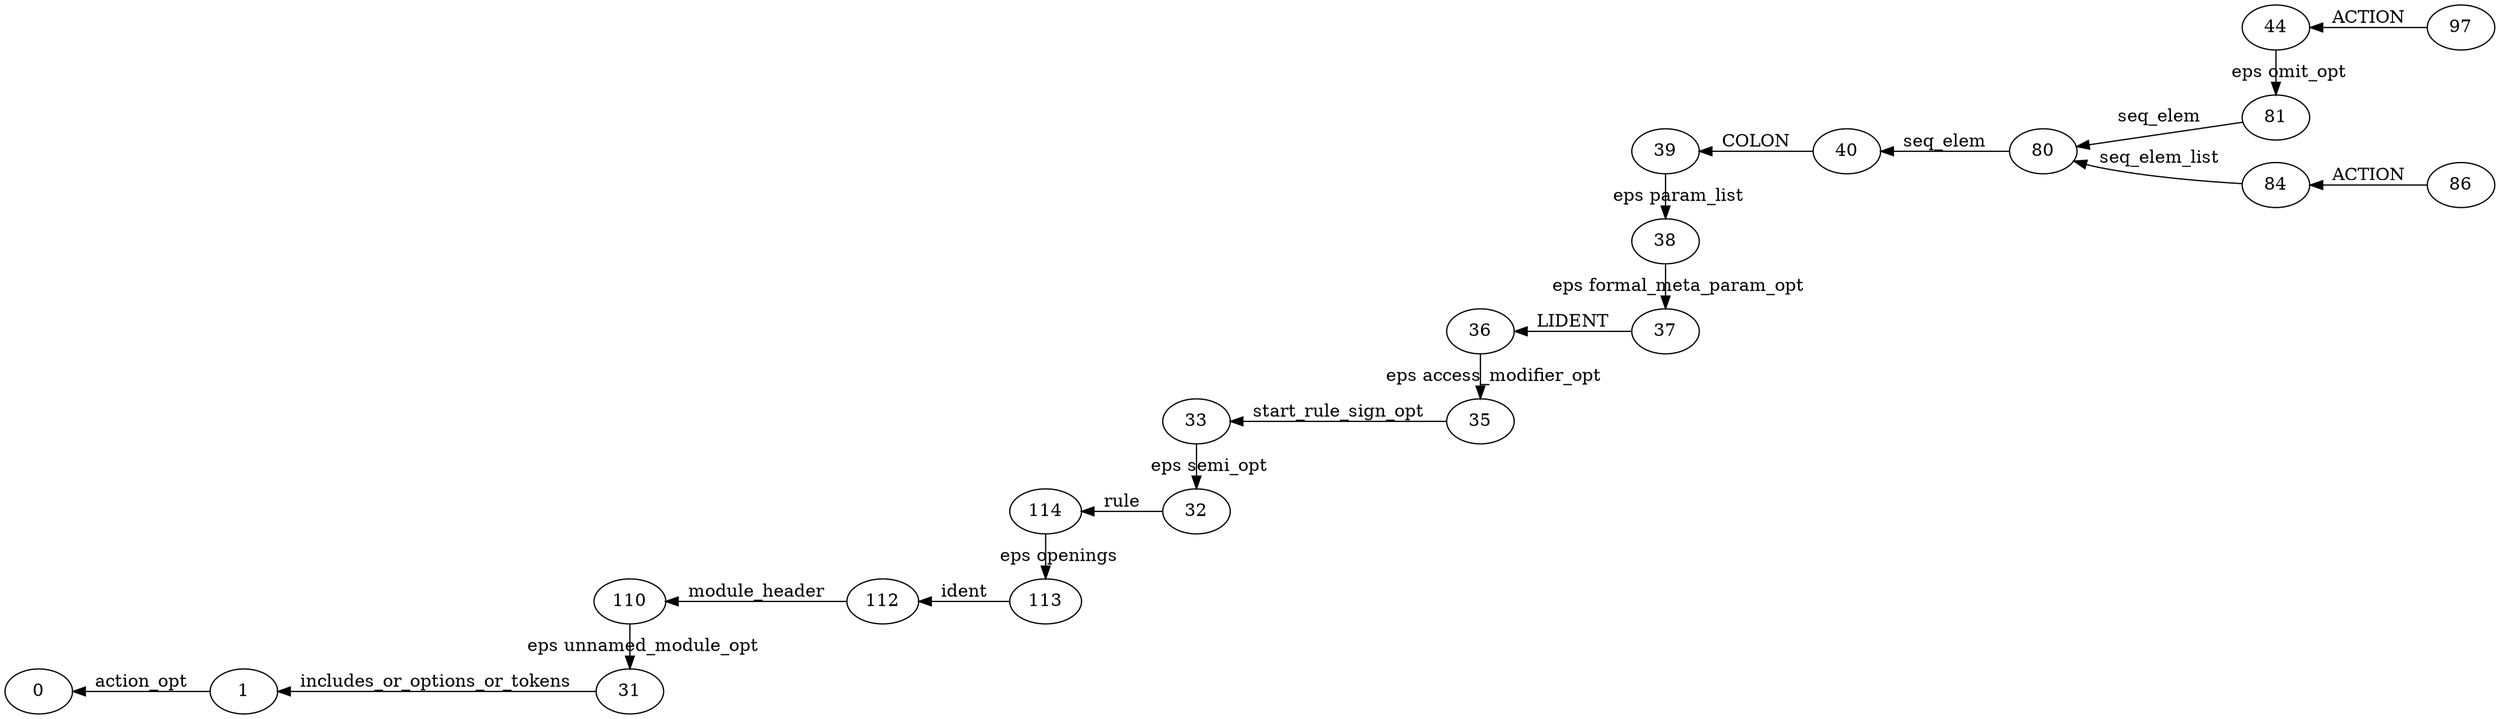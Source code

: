 digraph GSS {
    rankdir=RL
    0 [label="97"]
    1 [label="44"]
    2 [label="81"]
    3 [label="80"]
    4 [label="40"]
    5 [label="39"]
    6 [label="38"]
    7 [label="37"]
    8 [label="36"]
    9 [label="35"]
    10 [label="33"]
    11 [label="32"]
    12 [label="114"]
    13 [label="113"]
    14 [label="112"]
    15 [label="110"]
    16 [label="31"]
    17 [label="1"]
    18 [label="0"]
    17 -> 18 [label="action_opt"]
    16 -> 17 [label="includes_or_options_or_tokens"]
    15 -> 16 [label="eps unnamed_module_opt"]
    14 -> 15 [label="module_header"]
    13 -> 14 [label="ident"]
    12 -> 13 [label="eps openings"]
    11 -> 12 [label="rule"]
    10 -> 11 [label="eps semi_opt"]
    9 -> 10 [label="start_rule_sign_opt"]
    8 -> 9 [label="eps access_modifier_opt"]
    7 -> 8 [label="LIDENT"]
    6 -> 7 [label="eps formal_meta_param_opt"]
    5 -> 6 [label="eps param_list"]
    4 -> 5 [label="COLON"]
    3 -> 4 [label="seq_elem"]
    2 -> 3 [label="seq_elem"]
    1 -> 2 [label="eps omit_opt"]
    0 -> 1 [label="ACTION"]
    19 [label="86"]
    20 [label="84"]
    20 -> 3 [label="seq_elem_list"]
    19 -> 20 [label="ACTION"]
    {rank=same; 19 0}
    {rank=same; 20 2 1}
    {rank=same; 3}
    {rank=same; 4}
    {rank=same; 7 6 5}
    {rank=same; 9 8}
    {rank=same; 11 10}
    {rank=same; 13 12}
    {rank=same; 14}
    {rank=same; 16 15}
    {rank=same; 17}
    {rank=same; 18}
}
